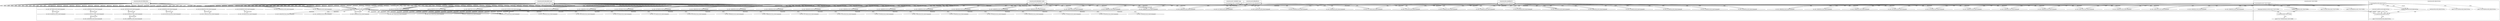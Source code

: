 digraph G {
	"10.1.80.1:39658#ServerID_OuterContainerID"->"1_fwatchdog#ServerID_79226724f3b6"[ label="read" ];
	"1_fwatchdog#ServerID_79226724f3b6"->"10.1.80.1:39658#ServerID_OuterContainerID"[ label="write" ];
	"10.1.80.1:39686#ServerID_OuterContainerID"->"1_fwatchdog#ServerID_667d78fb58-2fhs5"[ label="GET" ];
	"1_fwatchdog#ServerID_667d78fb58-2fhs5"->"10.1.80.1:39686#ServerID_OuterContainerID"[ label="RESPONSE" ];
	"10.1.80.1:50687#ServerID_OuterContainerID"->"1_fwatchdog#ServerID_6dcbcc88d5-4vpdn"[ label="GET" ];
	"1_fwatchdog#ServerID_667d78fb58-2fhs5"->"10.1.80.1:39684#ServerID_OuterContainerID"[ label="RESPONSE" ];
	"10.1.80.1:39684#ServerID_OuterContainerID"->"1_fwatchdog#ServerID_667d78fb58-2fhs5"[ label="GET" ];
	"1_fwatchdog#ServerID_6dcbcc88d5-4vpdn"->"10.1.80.1:50687#ServerID_OuterContainerID"[ label="RESPONSE" ];
	"10.1.80.1:50686#ServerID_OuterContainerID"->"1_fwatchdog#ServerID_6dcbcc88d5-4vpdn"[ label="GET" ];
	"1_fwatchdog#ServerID_6dcbcc88d5-4vpdn"->"10.1.80.1:50686#ServerID_OuterContainerID"[ label="RESPONSE" ];
	"10.1.80.1:49619#ServerID_OuterContainerID"->"1_fwatchdog#ServerID_8665dd9487-x4b6d"[ label="GET" ];
	"1_fwatchdog#ServerID_8665dd9487-x4b6d"->"10.1.80.1:49619#ServerID_OuterContainerID"[ label="RESPONSE" ];
	"10.1.80.1:39656#ServerID_OuterContainerID"->"1_fwatchdog#ServerID_79226724f3b6"[ label="read" ];
	"10.1.80.1:49618#ServerID_OuterContainerID"->"1_fwatchdog#ServerID_8665dd9487-x4b6d"[ label="GET" ];
	"1_fwatchdog#ServerID_8665dd9487-x4b6d"->"10.1.80.1:49618#ServerID_OuterContainerID"[ label="RESPONSE" ];
	"10.1.80.1:51176#ServerID_OuterContainerID"->"1_fwatchdog#ServerID_76c96688d7-2rgjp"[ label="GET" ];
	"1_fwatchdog#ServerID_76c96688d7-2rgjp"->"10.1.80.1:51176#ServerID_OuterContainerID"[ label="RESPONSE" ];
	"1_fwatchdog#ServerID_79226724f3b6"->"10.1.80.1:39656#ServerID_OuterContainerID"[ label="write" ];
	"10.1.80.1:51174#ServerID_OuterContainerID"->"1_fwatchdog#ServerID_76c96688d7-2rgjp"[ label="GET" ];
	"1_fwatchdog#ServerID_76c96688d7-2rgjp"->"10.1.80.1:51174#ServerID_OuterContainerID"[ label="RESPONSE" ];
	"10.1.80.1:50658#ServerID_OuterContainerID"->"1_fwatchdog#ServerID_d4de233c55aa"[ label="read" ];
	"10.1.80.1:50660#ServerID_OuterContainerID"->"1_fwatchdog#ServerID_d4de233c55aa"[ label="read" ];
	"1_fwatchdog#ServerID_d4de233c55aa"->"10.1.80.1:50660#ServerID_OuterContainerID"[ label="write" ];
	"10.1.80.1:49592#ServerID_OuterContainerID"->"1_fwatchdog#ServerID_8df4e6f0b536"[ label="read" ];
	"1_fwatchdog#ServerID_d4de233c55aa"->"10.1.80.1:50658#ServerID_OuterContainerID"[ label="write" ];
	"1_fwatchdog#ServerID_8df4e6f0b536"->"10.1.80.1:49592#ServerID_OuterContainerID"[ label="write" ];
	"10.1.80.1:49590#ServerID_OuterContainerID"->"1_fwatchdog#ServerID_8df4e6f0b536"[ label="read" ];
	"1_fwatchdog#ServerID_8df4e6f0b536"->"10.1.80.1:49590#ServerID_OuterContainerID"[ label="write" ];
	"10.1.80.1:51146#ServerID_OuterContainerID"->"1_fwatchdog#ServerID_a5edef8e0079"[ label="read" ];
	"10.1.80.1:51148#ServerID_OuterContainerID"->"1_fwatchdog#ServerID_a5edef8e0079"[ label="read" ];
	"1_fwatchdog#ServerID_a5edef8e0079"->"10.1.80.1:51148#ServerID_OuterContainerID"[ label="write" ];
	"1_fwatchdog#ServerID_6dcbcc88d5-4vpdn"->"10.1.80.247:8080#ServerID_OuterContainerID"[ label="POST" ];
	"1_fwatchdog#ServerID_a5edef8e0079"->"10.1.80.1:51146#ServerID_OuterContainerID"[ label="write" ];
	"10.1.80.247:57052#ServerID_OuterContainerID"->"1_fwatchdog#ServerID_6dcbcc88d5-4vpdn"[ label="POST" ];
	"1_fwatchdog#ServerID_6dcbcc88d5-4vpdn"->"gateway:8080#ServerID_OuterContainerID"[ label="POST" ];
	"10.1.80.247:58626#ServerID_OuterContainerID"->"1_fwatchdog#ServerID_667d78fb58-2fhs5"[ label="POST" ];
	"1_fwatchdog#ServerID_667d78fb58-2fhs5"->"10.1.80.247:58626#ServerID_OuterContainerID"[ label="RESPONSE" ];
	"10.1.80.247:8080#ServerID_OuterContainerID"->"1_fwatchdog#ServerID_6dcbcc88d5-4vpdn"[ label="RESPONSE" ];
	"gateway:8080#ServerID_OuterContainerID"->"1_fwatchdog#ServerID_6dcbcc88d5-4vpdn"[ label="RESPONSE" ];
	"1_fwatchdog#ServerID_6dcbcc88d5-4vpdn"->"10.1.80.247:57052#ServerID_OuterContainerID"[ label="RESPONSE" ];
	"10.1.80.1:39736#ServerID_OuterContainerID"->"1_fwatchdog#ServerID_667d78fb58-2fhs5"[ label="GET" ];
	"10.1.80.1:39738#ServerID_OuterContainerID"->"1_fwatchdog#ServerID_667d78fb58-2fhs5"[ label="GET" ];
	"1_fwatchdog#ServerID_667d78fb58-2fhs5"->"10.1.80.1:39736#ServerID_OuterContainerID"[ label="RESPONSE" ];
	"1_fwatchdog#ServerID_667d78fb58-2fhs5"->"10.1.80.1:39738#ServerID_OuterContainerID"[ label="RESPONSE" ];
	"10.1.80.247:57052#ServerID_OuterContainerID"->"1_fwatchdog#ServerID_6dcbcc88d5-4vpdn"[ label="POST" ];
	"1_fwatchdog#ServerID_6dcbcc88d5-4vpdn"->"gateway:8080#ServerID_OuterContainerID"[ label="POST" ];
	"1_fwatchdog#ServerID_6dcbcc88d5-4vpdn"->"10.1.80.247:8080#ServerID_OuterContainerID"[ label="POST" ];
	"10.1.80.247:58626#ServerID_OuterContainerID"->"1_fwatchdog#ServerID_667d78fb58-2fhs5"[ label="POST" ];
	"1_fwatchdog#ServerID_667d78fb58-2fhs5"->"10.1.80.247:58626#ServerID_OuterContainerID"[ label="RESPONSE" ];
	"10.1.80.247:8080#ServerID_OuterContainerID"->"1_fwatchdog#ServerID_6dcbcc88d5-4vpdn"[ label="RESPONSE" ];
	"gateway:8080#ServerID_OuterContainerID"->"1_fwatchdog#ServerID_6dcbcc88d5-4vpdn"[ label="RESPONSE" ];
	"1_fwatchdog#ServerID_6dcbcc88d5-4vpdn"->"10.1.80.247:57052#ServerID_OuterContainerID"[ label="RESPONSE" ];
	"10.1.80.247:57052#ServerID_OuterContainerID"->"1_fwatchdog#ServerID_6dcbcc88d5-4vpdn"[ label="POST" ];
	"1_fwatchdog#ServerID_6dcbcc88d5-4vpdn"->"gateway:8080#ServerID_OuterContainerID"[ label="POST" ];
	"1_fwatchdog#ServerID_6dcbcc88d5-4vpdn"->"10.1.80.247:8080#ServerID_OuterContainerID"[ label="POST" ];
	"10.1.80.247:58626#ServerID_OuterContainerID"->"1_fwatchdog#ServerID_667d78fb58-2fhs5"[ label="POST" ];
	"1_fwatchdog#ServerID_667d78fb58-2fhs5"->"10.1.80.247:58626#ServerID_OuterContainerID"[ label="RESPONSE" ];
	"gateway:8080#ServerID_OuterContainerID"->"1_fwatchdog#ServerID_6dcbcc88d5-4vpdn"[ label="RESPONSE" ];
	"10.1.80.247:8080#ServerID_OuterContainerID"->"1_fwatchdog#ServerID_6dcbcc88d5-4vpdn"[ label="RESPONSE" ];
	"1_fwatchdog#ServerID_6dcbcc88d5-4vpdn"->"10.1.80.247:57052#ServerID_OuterContainerID"[ label="RESPONSE" ];
	"10.1.80.1:50754#ServerID_OuterContainerID"->"1_fwatchdog#ServerID_6dcbcc88d5-4vpdn"[ label="GET" ];
	"10.1.80.1:50755#ServerID_OuterContainerID"->"1_fwatchdog#ServerID_6dcbcc88d5-4vpdn"[ label="GET" ];
	"1_fwatchdog#ServerID_6dcbcc88d5-4vpdn"->"10.1.80.1:50754#ServerID_OuterContainerID"[ label="RESPONSE" ];
	"1_fwatchdog#ServerID_6dcbcc88d5-4vpdn"->"10.1.80.1:50755#ServerID_OuterContainerID"[ label="RESPONSE" ];
	"10.1.80.247:57052#ServerID_OuterContainerID"->"1_fwatchdog#ServerID_6dcbcc88d5-4vpdn"[ label="POST" ];
	"1_fwatchdog#ServerID_6dcbcc88d5-4vpdn"->"gateway:8080#ServerID_OuterContainerID"[ label="POST" ];
	"1_fwatchdog#ServerID_6dcbcc88d5-4vpdn"->"10.1.80.247:8080#ServerID_OuterContainerID"[ label="POST" ];
	"10.1.80.247:58626#ServerID_OuterContainerID"->"1_fwatchdog#ServerID_667d78fb58-2fhs5"[ label="POST" ];
	"1_fwatchdog#ServerID_667d78fb58-2fhs5"->"10.1.80.247:58626#ServerID_OuterContainerID"[ label="RESPONSE" ];
	"10.1.80.247:8080#ServerID_OuterContainerID"->"1_fwatchdog#ServerID_6dcbcc88d5-4vpdn"[ label="RESPONSE" ];
	"gateway:8080#ServerID_OuterContainerID"->"1_fwatchdog#ServerID_6dcbcc88d5-4vpdn"[ label="RESPONSE" ];
	"1_fwatchdog#ServerID_6dcbcc88d5-4vpdn"->"10.1.80.247:57052#ServerID_OuterContainerID"[ label="RESPONSE" ];
	"10.1.80.1:49698#ServerID_OuterContainerID"->"1_fwatchdog#ServerID_8665dd9487-x4b6d"[ label="GET" ];
	"10.1.80.1:49696#ServerID_OuterContainerID"->"1_fwatchdog#ServerID_8665dd9487-x4b6d"[ label="GET" ];
	"1_fwatchdog#ServerID_8665dd9487-x4b6d"->"10.1.80.1:49698#ServerID_OuterContainerID"[ label="RESPONSE" ];
	"1_fwatchdog#ServerID_8665dd9487-x4b6d"->"10.1.80.1:49696#ServerID_OuterContainerID"[ label="RESPONSE" ];
	"10.1.80.247:57052#ServerID_OuterContainerID"->"1_fwatchdog#ServerID_6dcbcc88d5-4vpdn"[ label="POST" ];
	"1_fwatchdog#ServerID_6dcbcc88d5-4vpdn"->"gateway:8080#ServerID_OuterContainerID"[ label="POST" ];
	"1_fwatchdog#ServerID_6dcbcc88d5-4vpdn"->"10.1.80.247:8080#ServerID_OuterContainerID"[ label="POST" ];
	"10.1.80.247:58626#ServerID_OuterContainerID"->"1_fwatchdog#ServerID_667d78fb58-2fhs5"[ label="POST" ];
	"1_fwatchdog#ServerID_667d78fb58-2fhs5"->"10.1.80.247:58626#ServerID_OuterContainerID"[ label="RESPONSE" ];
	"10.1.80.247:8080#ServerID_OuterContainerID"->"1_fwatchdog#ServerID_6dcbcc88d5-4vpdn"[ label="RESPONSE" ];
	"gateway:8080#ServerID_OuterContainerID"->"1_fwatchdog#ServerID_6dcbcc88d5-4vpdn"[ label="RESPONSE" ];
	"1_fwatchdog#ServerID_6dcbcc88d5-4vpdn"->"10.1.80.247:57052#ServerID_OuterContainerID"[ label="RESPONSE" ];
	"10.1.80.1:51260#ServerID_OuterContainerID"->"1_fwatchdog#ServerID_76c96688d7-2rgjp"[ label="GET" ];
	"10.1.80.1:51261#ServerID_OuterContainerID"->"1_fwatchdog#ServerID_76c96688d7-2rgjp"[ label="GET" ];
	"1_fwatchdog#ServerID_76c96688d7-2rgjp"->"10.1.80.1:51260#ServerID_OuterContainerID"[ label="RESPONSE" ];
	"1_fwatchdog#ServerID_76c96688d7-2rgjp"->"10.1.80.1:51261#ServerID_OuterContainerID"[ label="RESPONSE" ];
	"10.1.80.247:57052#ServerID_OuterContainerID"->"1_fwatchdog#ServerID_6dcbcc88d5-4vpdn"[ label="POST" ];
	"1_fwatchdog#ServerID_6dcbcc88d5-4vpdn"->"gateway:8080#ServerID_OuterContainerID"[ label="POST" ];
	"1_fwatchdog#ServerID_6dcbcc88d5-4vpdn"->"10.1.80.247:8080#ServerID_OuterContainerID"[ label="POST" ];
	"10.1.80.247:58626#ServerID_OuterContainerID"->"1_fwatchdog#ServerID_667d78fb58-2fhs5"[ label="POST" ];
	"10.1.80.247:8080#ServerID_OuterContainerID"->"1_fwatchdog#ServerID_6dcbcc88d5-4vpdn"[ label="RESPONSE" ];
	"1_fwatchdog#ServerID_667d78fb58-2fhs5"->"10.1.80.247:58626#ServerID_OuterContainerID"[ label="RESPONSE" ];
	"gateway:8080#ServerID_OuterContainerID"->"1_fwatchdog#ServerID_6dcbcc88d5-4vpdn"[ label="RESPONSE" ];
	"1_fwatchdog#ServerID_6dcbcc88d5-4vpdn"->"10.1.80.247:57052#ServerID_OuterContainerID"[ label="RESPONSE" ];
	"10.1.80.247:57052#ServerID_OuterContainerID"->"1_fwatchdog#ServerID_6dcbcc88d5-4vpdn"[ label="POST" ];
	"1_fwatchdog#ServerID_6dcbcc88d5-4vpdn"->"gateway:8080#ServerID_OuterContainerID"[ label="POST" ];
	"1_fwatchdog#ServerID_6dcbcc88d5-4vpdn"->"10.1.80.247:8080#ServerID_OuterContainerID"[ label="POST" ];
	"10.1.80.247:58626#ServerID_OuterContainerID"->"1_fwatchdog#ServerID_667d78fb58-2fhs5"[ label="POST" ];
	"1_fwatchdog#ServerID_667d78fb58-2fhs5"->"10.1.80.247:58626#ServerID_OuterContainerID"[ label="RESPONSE" ];
	"10.1.80.247:8080#ServerID_OuterContainerID"->"1_fwatchdog#ServerID_6dcbcc88d5-4vpdn"[ label="RESPONSE" ];
	"gateway:8080#ServerID_OuterContainerID"->"1_fwatchdog#ServerID_6dcbcc88d5-4vpdn"[ label="RESPONSE" ];
	"1_fwatchdog#ServerID_6dcbcc88d5-4vpdn"->"10.1.80.247:57052#ServerID_OuterContainerID"[ label="RESPONSE" ];
	"10.1.80.247:57052#ServerID_OuterContainerID"->"1_fwatchdog#ServerID_6dcbcc88d5-4vpdn"[ label="POST" ];
	"1_fwatchdog#ServerID_6dcbcc88d5-4vpdn"->"gateway:8080#ServerID_OuterContainerID"[ label="POST" ];
	"1_fwatchdog#ServerID_6dcbcc88d5-4vpdn"->"10.1.80.247:8080#ServerID_OuterContainerID"[ label="POST" ];
	"10.1.80.247:58626#ServerID_OuterContainerID"->"1_fwatchdog#ServerID_667d78fb58-2fhs5"[ label="POST" ];
	"1_fwatchdog#ServerID_667d78fb58-2fhs5"->"10.1.80.247:58626#ServerID_OuterContainerID"[ label="RESPONSE" ];
	"10.1.80.247:8080#ServerID_OuterContainerID"->"1_fwatchdog#ServerID_6dcbcc88d5-4vpdn"[ label="RESPONSE" ];
	"gateway:8080#ServerID_OuterContainerID"->"1_fwatchdog#ServerID_6dcbcc88d5-4vpdn"[ label="RESPONSE" ];
	"1_fwatchdog#ServerID_6dcbcc88d5-4vpdn"->"10.1.80.247:57052#ServerID_OuterContainerID"[ label="RESPONSE" ];
	"10.1.80.247:57052#ServerID_OuterContainerID"->"1_fwatchdog#ServerID_6dcbcc88d5-4vpdn"[ label="POST" ];
	"1_fwatchdog#ServerID_6dcbcc88d5-4vpdn"->"gateway:8080#ServerID_OuterContainerID"[ label="POST" ];
	"1_fwatchdog#ServerID_6dcbcc88d5-4vpdn"->"10.1.80.247:8080#ServerID_OuterContainerID"[ label="POST" ];
	"10.1.80.247:58626#ServerID_OuterContainerID"->"1_fwatchdog#ServerID_667d78fb58-2fhs5"[ label="POST" ];
	"1_fwatchdog#ServerID_667d78fb58-2fhs5"->"10.1.80.247:58626#ServerID_OuterContainerID"[ label="RESPONSE" ];
	"10.1.80.247:8080#ServerID_OuterContainerID"->"1_fwatchdog#ServerID_6dcbcc88d5-4vpdn"[ label="RESPONSE" ];
	"gateway:8080#ServerID_OuterContainerID"->"1_fwatchdog#ServerID_6dcbcc88d5-4vpdn"[ label="RESPONSE" ];
	"1_fwatchdog#ServerID_6dcbcc88d5-4vpdn"->"10.1.80.247:57052#ServerID_OuterContainerID"[ label="RESPONSE" ];
	"10.1.80.247:57052#ServerID_OuterContainerID"->"1_fwatchdog#ServerID_6dcbcc88d5-4vpdn"[ label="POST" ];
	"1_fwatchdog#ServerID_6dcbcc88d5-4vpdn"->"gateway:8080#ServerID_OuterContainerID"[ label="POST" ];
	"1_fwatchdog#ServerID_6dcbcc88d5-4vpdn"->"10.1.80.247:8080#ServerID_OuterContainerID"[ label="POST" ];
	"10.1.80.247:58626#ServerID_OuterContainerID"->"1_fwatchdog#ServerID_667d78fb58-2fhs5"[ label="POST" ];
	"1_fwatchdog#ServerID_667d78fb58-2fhs5"->"10.1.80.247:58626#ServerID_OuterContainerID"[ label="RESPONSE" ];
	"10.1.80.247:8080#ServerID_OuterContainerID"->"1_fwatchdog#ServerID_6dcbcc88d5-4vpdn"[ label="RESPONSE" ];
	"gateway:8080#ServerID_OuterContainerID"->"1_fwatchdog#ServerID_6dcbcc88d5-4vpdn"[ label="RESPONSE" ];
	"1_fwatchdog#ServerID_6dcbcc88d5-4vpdn"->"10.1.80.247:57052#ServerID_OuterContainerID"[ label="RESPONSE" ];
	"10.1.80.247:57052#ServerID_OuterContainerID"->"1_fwatchdog#ServerID_6dcbcc88d5-4vpdn"[ label="POST" ];
	"1_fwatchdog#ServerID_6dcbcc88d5-4vpdn"->"gateway:8080#ServerID_OuterContainerID"[ label="POST" ];
	"1_fwatchdog#ServerID_6dcbcc88d5-4vpdn"->"10.1.80.247:8080#ServerID_OuterContainerID"[ label="POST" ];
	"10.1.80.247:58626#ServerID_OuterContainerID"->"1_fwatchdog#ServerID_667d78fb58-2fhs5"[ label="POST" ];
	"1_fwatchdog#ServerID_667d78fb58-2fhs5"->"10.1.80.247:58626#ServerID_OuterContainerID"[ label="RESPONSE" ];
	"10.1.80.247:8080#ServerID_OuterContainerID"->"1_fwatchdog#ServerID_6dcbcc88d5-4vpdn"[ label="RESPONSE" ];
	"gateway:8080#ServerID_OuterContainerID"->"1_fwatchdog#ServerID_6dcbcc88d5-4vpdn"[ label="RESPONSE" ];
	"1_fwatchdog#ServerID_6dcbcc88d5-4vpdn"->"10.1.80.247:57052#ServerID_OuterContainerID"[ label="RESPONSE" ];
	"10.1.80.247:57052#ServerID_OuterContainerID"->"1_fwatchdog#ServerID_6dcbcc88d5-4vpdn"[ label="POST" ];
	"1_fwatchdog#ServerID_6dcbcc88d5-4vpdn"->"gateway:8080#ServerID_OuterContainerID"[ label="POST" ];
	"1_fwatchdog#ServerID_6dcbcc88d5-4vpdn"->"10.1.80.247:8080#ServerID_OuterContainerID"[ label="POST" ];
	"10.1.80.247:58626#ServerID_OuterContainerID"->"1_fwatchdog#ServerID_667d78fb58-2fhs5"[ label="POST" ];
	"1_fwatchdog#ServerID_667d78fb58-2fhs5"->"10.1.80.247:58626#ServerID_OuterContainerID"[ label="RESPONSE" ];
	"10.1.80.247:8080#ServerID_OuterContainerID"->"1_fwatchdog#ServerID_6dcbcc88d5-4vpdn"[ label="RESPONSE" ];
	"gateway:8080#ServerID_OuterContainerID"->"1_fwatchdog#ServerID_6dcbcc88d5-4vpdn"[ label="RESPONSE" ];
	"1_fwatchdog#ServerID_6dcbcc88d5-4vpdn"->"10.1.80.247:57052#ServerID_OuterContainerID"[ label="RESPONSE" ];
	"10.1.80.247:57052#ServerID_OuterContainerID"->"1_fwatchdog#ServerID_6dcbcc88d5-4vpdn"[ label="POST" ];
	"1_fwatchdog#ServerID_6dcbcc88d5-4vpdn"->"gateway:8080#ServerID_OuterContainerID"[ label="POST" ];
	"1_fwatchdog#ServerID_6dcbcc88d5-4vpdn"->"10.1.80.247:8080#ServerID_OuterContainerID"[ label="POST" ];
	"10.1.80.247:58626#ServerID_OuterContainerID"->"1_fwatchdog#ServerID_667d78fb58-2fhs5"[ label="POST" ];
	"1_fwatchdog#ServerID_667d78fb58-2fhs5"->"10.1.80.247:58626#ServerID_OuterContainerID"[ label="RESPONSE" ];
	"10.1.80.247:8080#ServerID_OuterContainerID"->"1_fwatchdog#ServerID_6dcbcc88d5-4vpdn"[ label="RESPONSE" ];
	"gateway:8080#ServerID_OuterContainerID"->"1_fwatchdog#ServerID_6dcbcc88d5-4vpdn"[ label="RESPONSE" ];
	"1_fwatchdog#ServerID_6dcbcc88d5-4vpdn"->"10.1.80.247:57052#ServerID_OuterContainerID"[ label="RESPONSE" ];
	"10.1.80.247:57052#ServerID_OuterContainerID"->"1_fwatchdog#ServerID_6dcbcc88d5-4vpdn"[ label="POST" ];
	"1_fwatchdog#ServerID_6dcbcc88d5-4vpdn"->"gateway:8080#ServerID_OuterContainerID"[ label="POST" ];
	"1_fwatchdog#ServerID_6dcbcc88d5-4vpdn"->"10.1.80.247:8080#ServerID_OuterContainerID"[ label="POST" ];
	"10.1.80.247:58626#ServerID_OuterContainerID"->"1_fwatchdog#ServerID_667d78fb58-2fhs5"[ label="POST" ];
	"1_fwatchdog#ServerID_667d78fb58-2fhs5"->"10.1.80.247:58626#ServerID_OuterContainerID"[ label="RESPONSE" ];
	"10.1.80.247:8080#ServerID_OuterContainerID"->"1_fwatchdog#ServerID_6dcbcc88d5-4vpdn"[ label="RESPONSE" ];
	"gateway:8080#ServerID_OuterContainerID"->"1_fwatchdog#ServerID_6dcbcc88d5-4vpdn"[ label="RESPONSE" ];
	"1_fwatchdog#ServerID_6dcbcc88d5-4vpdn"->"10.1.80.247:57052#ServerID_OuterContainerID"[ label="RESPONSE" ];
	"10.1.80.247:57052#ServerID_OuterContainerID"->"1_fwatchdog#ServerID_6dcbcc88d5-4vpdn"[ label="POST" ];
	"1_fwatchdog#ServerID_6dcbcc88d5-4vpdn"->"gateway:8080#ServerID_OuterContainerID"[ label="POST" ];
	"1_fwatchdog#ServerID_6dcbcc88d5-4vpdn"->"10.1.80.247:8080#ServerID_OuterContainerID"[ label="POST" ];
	"10.1.80.247:58626#ServerID_OuterContainerID"->"1_fwatchdog#ServerID_667d78fb58-2fhs5"[ label="POST" ];
	"1_fwatchdog#ServerID_667d78fb58-2fhs5"->"10.1.80.247:58626#ServerID_OuterContainerID"[ label="RESPONSE" ];
	"10.1.80.247:8080#ServerID_OuterContainerID"->"1_fwatchdog#ServerID_6dcbcc88d5-4vpdn"[ label="RESPONSE" ];
	"gateway:8080#ServerID_OuterContainerID"->"1_fwatchdog#ServerID_6dcbcc88d5-4vpdn"[ label="RESPONSE" ];
	"1_fwatchdog#ServerID_6dcbcc88d5-4vpdn"->"10.1.80.247:57052#ServerID_OuterContainerID"[ label="RESPONSE" ];
	"10.1.80.247:57052#ServerID_OuterContainerID"->"1_fwatchdog#ServerID_6dcbcc88d5-4vpdn"[ label="POST" ];
	"1_fwatchdog#ServerID_6dcbcc88d5-4vpdn"->"gateway:8080#ServerID_OuterContainerID"[ label="POST" ];
	"1_fwatchdog#ServerID_6dcbcc88d5-4vpdn"->"10.1.80.247:8080#ServerID_OuterContainerID"[ label="POST" ];
	"10.1.80.247:58626#ServerID_OuterContainerID"->"1_fwatchdog#ServerID_667d78fb58-2fhs5"[ label="POST" ];
	"1_fwatchdog#ServerID_667d78fb58-2fhs5"->"10.1.80.247:58626#ServerID_OuterContainerID"[ label="RESPONSE" ];
	"10.1.80.247:8080#ServerID_OuterContainerID"->"1_fwatchdog#ServerID_6dcbcc88d5-4vpdn"[ label="RESPONSE" ];
	"gateway:8080#ServerID_OuterContainerID"->"1_fwatchdog#ServerID_6dcbcc88d5-4vpdn"[ label="RESPONSE" ];
	"1_fwatchdog#ServerID_6dcbcc88d5-4vpdn"->"10.1.80.247:57052#ServerID_OuterContainerID"[ label="RESPONSE" ];
	"10.1.80.247:57052#ServerID_OuterContainerID"->"1_fwatchdog#ServerID_6dcbcc88d5-4vpdn"[ label="POST" ];
	"1_fwatchdog#ServerID_6dcbcc88d5-4vpdn"->"gateway:8080#ServerID_OuterContainerID"[ label="POST" ];
	"1_fwatchdog#ServerID_6dcbcc88d5-4vpdn"->"10.1.80.247:8080#ServerID_OuterContainerID"[ label="POST" ];
	"10.1.80.247:58626#ServerID_OuterContainerID"->"1_fwatchdog#ServerID_667d78fb58-2fhs5"[ label="POST" ];
	"1_fwatchdog#ServerID_667d78fb58-2fhs5"->"10.1.80.247:58626#ServerID_OuterContainerID"[ label="RESPONSE" ];
	"10.1.80.247:8080#ServerID_OuterContainerID"->"1_fwatchdog#ServerID_6dcbcc88d5-4vpdn"[ label="RESPONSE" ];
	"gateway:8080#ServerID_OuterContainerID"->"1_fwatchdog#ServerID_6dcbcc88d5-4vpdn"[ label="RESPONSE" ];
	"1_fwatchdog#ServerID_6dcbcc88d5-4vpdn"->"10.1.80.247:57052#ServerID_OuterContainerID"[ label="RESPONSE" ];
	"10.1.80.247:57052#ServerID_OuterContainerID"->"1_fwatchdog#ServerID_6dcbcc88d5-4vpdn"[ label="POST" ];
	"1_fwatchdog#ServerID_6dcbcc88d5-4vpdn"->"gateway:8080#ServerID_OuterContainerID"[ label="POST" ];
	"1_fwatchdog#ServerID_6dcbcc88d5-4vpdn"->"10.1.80.247:8080#ServerID_OuterContainerID"[ label="POST" ];
	"10.1.80.247:58626#ServerID_OuterContainerID"->"1_fwatchdog#ServerID_667d78fb58-2fhs5"[ label="POST" ];
	"1_fwatchdog#ServerID_667d78fb58-2fhs5"->"10.1.80.247:58626#ServerID_OuterContainerID"[ label="RESPONSE" ];
	"10.1.80.247:8080#ServerID_OuterContainerID"->"1_fwatchdog#ServerID_6dcbcc88d5-4vpdn"[ label="RESPONSE" ];
	"gateway:8080#ServerID_OuterContainerID"->"1_fwatchdog#ServerID_6dcbcc88d5-4vpdn"[ label="RESPONSE" ];
	"1_fwatchdog#ServerID_6dcbcc88d5-4vpdn"->"10.1.80.247:57052#ServerID_OuterContainerID"[ label="RESPONSE" ];
	"10.1.80.247:57052#ServerID_OuterContainerID"->"1_fwatchdog#ServerID_6dcbcc88d5-4vpdn"[ label="POST" ];
	"1_fwatchdog#ServerID_6dcbcc88d5-4vpdn"->"gateway:8080#ServerID_OuterContainerID"[ label="POST" ];
	"1_fwatchdog#ServerID_6dcbcc88d5-4vpdn"->"10.1.80.247:8080#ServerID_OuterContainerID"[ label="POST" ];
	"10.1.80.247:58626#ServerID_OuterContainerID"->"1_fwatchdog#ServerID_667d78fb58-2fhs5"[ label="POST" ];
	"1_fwatchdog#ServerID_667d78fb58-2fhs5"->"10.1.80.247:58626#ServerID_OuterContainerID"[ label="RESPONSE" ];
	"10.1.80.247:8080#ServerID_OuterContainerID"->"1_fwatchdog#ServerID_6dcbcc88d5-4vpdn"[ label="RESPONSE" ];
	"gateway:8080#ServerID_OuterContainerID"->"1_fwatchdog#ServerID_6dcbcc88d5-4vpdn"[ label="RESPONSE" ];
	"1_fwatchdog#ServerID_6dcbcc88d5-4vpdn"->"10.1.80.247:57052#ServerID_OuterContainerID"[ label="RESPONSE" ];
	"10.1.80.1:39902#ServerID_OuterContainerID"->"1_fwatchdog#ServerID_667d78fb58-2fhs5"[ label="GET" ];
	"10.1.80.1:39903#ServerID_OuterContainerID"->"1_fwatchdog#ServerID_667d78fb58-2fhs5"[ label="GET" ];
	"1_fwatchdog#ServerID_667d78fb58-2fhs5"->"10.1.80.1:39903#ServerID_OuterContainerID"[ label="RESPONSE" ];
	"1_fwatchdog#ServerID_667d78fb58-2fhs5"->"10.1.80.1:39902#ServerID_OuterContainerID"[ label="RESPONSE" ];
	"10.1.80.1:50906#ServerID_OuterContainerID"->"1_fwatchdog#ServerID_6dcbcc88d5-4vpdn"[ label="GET" ];
	"1_fwatchdog#ServerID_6dcbcc88d5-4vpdn"->"10.1.80.1:50906#ServerID_OuterContainerID"[ label="RESPONSE" ];
	"10.1.80.1:50904#ServerID_OuterContainerID"->"1_fwatchdog#ServerID_6dcbcc88d5-4vpdn"[ label="GET" ];
	"10.1.80.1:49836#ServerID_OuterContainerID"->"1_fwatchdog#ServerID_8665dd9487-x4b6d"[ label="GET" ];
	"1_fwatchdog#ServerID_6dcbcc88d5-4vpdn"->"10.1.80.1:50904#ServerID_OuterContainerID"[ label="RESPONSE" ];
	"1_fwatchdog#ServerID_8665dd9487-x4b6d"->"10.1.80.1:49836#ServerID_OuterContainerID"[ label="RESPONSE" ];
	"10.1.80.1:49837#ServerID_OuterContainerID"->"1_fwatchdog#ServerID_8665dd9487-x4b6d"[ label="GET" ];
	"1_fwatchdog#ServerID_8665dd9487-x4b6d"->"10.1.80.1:49837#ServerID_OuterContainerID"[ label="RESPONSE" ];
	"10.1.80.1:51398#ServerID_OuterContainerID"->"1_fwatchdog#ServerID_76c96688d7-2rgjp"[ label="GET" ];
	"1_fwatchdog#ServerID_76c96688d7-2rgjp"->"10.1.80.1:51398#ServerID_OuterContainerID"[ label="RESPONSE" ];
	"10.1.80.1:51396#ServerID_OuterContainerID"->"1_fwatchdog#ServerID_76c96688d7-2rgjp"[ label="GET" ];
	"1_fwatchdog#ServerID_76c96688d7-2rgjp"->"10.1.80.1:51396#ServerID_OuterContainerID"[ label="RESPONSE" ];
	"10.1.80.1:39936#ServerID_OuterContainerID"->"1_fwatchdog#ServerID_667d78fb58-2fhs5"[ label="GET" ];
	"1_fwatchdog#ServerID_667d78fb58-2fhs5"->"10.1.80.1:39936#ServerID_OuterContainerID"[ label="RESPONSE" ];
	"10.1.80.1:39934#ServerID_OuterContainerID"->"1_fwatchdog#ServerID_667d78fb58-2fhs5"[ label="GET" ];
	"1_fwatchdog#ServerID_667d78fb58-2fhs5"->"10.1.80.1:39934#ServerID_OuterContainerID"[ label="RESPONSE" ];
	"10.1.80.1:50936#ServerID_OuterContainerID"->"1_fwatchdog#ServerID_6dcbcc88d5-4vpdn"[ label="GET" ];
	"10.1.80.1:50937#ServerID_OuterContainerID"->"1_fwatchdog#ServerID_6dcbcc88d5-4vpdn"[ label="GET" ];
	"1_fwatchdog#ServerID_6dcbcc88d5-4vpdn"->"10.1.80.1:50936#ServerID_OuterContainerID"[ label="RESPONSE" ];
	"1_fwatchdog#ServerID_6dcbcc88d5-4vpdn"->"10.1.80.1:50937#ServerID_OuterContainerID"[ label="RESPONSE" ];
	"10.1.80.1:49869#ServerID_OuterContainerID"->"1_fwatchdog#ServerID_8665dd9487-x4b6d"[ label="GET" ];
	"10.1.80.1:49868#ServerID_OuterContainerID"->"1_fwatchdog#ServerID_8665dd9487-x4b6d"[ label="GET" ];
	"1_fwatchdog#ServerID_8665dd9487-x4b6d"->"10.1.80.1:49869#ServerID_OuterContainerID"[ label="RESPONSE" ];
	"1_fwatchdog#ServerID_8665dd9487-x4b6d"->"10.1.80.1:49868#ServerID_OuterContainerID"[ label="RESPONSE" ];
	"10.1.80.1:51425#ServerID_OuterContainerID"->"1_fwatchdog#ServerID_76c96688d7-2rgjp"[ label="GET" ];
	"1_fwatchdog#ServerID_76c96688d7-2rgjp"->"10.1.80.1:51425#ServerID_OuterContainerID"[ label="RESPONSE" ];
	"10.1.80.1:39684#ServerID_OuterContainerID"->"1_fwatchdog#ServerID_79226724f3b6"[ label="read" ];
	"1_fwatchdog#ServerID_79226724f3b6"->"10.1.80.1:39684#ServerID_OuterContainerID"[ label="write" ];
	"10.1.80.1:39686#ServerID_OuterContainerID"->"1_fwatchdog#ServerID_79226724f3b6"[ label="read" ];
	"1_fwatchdog#ServerID_79226724f3b6"->"10.1.80.1:39686#ServerID_OuterContainerID"[ label="write" ];
	"10.1.80.1:50686#ServerID_OuterContainerID"->"1_fwatchdog#ServerID_d4de233c55aa"[ label="read" ];
	"10.1.80.1:50687#ServerID_OuterContainerID"->"1_fwatchdog#ServerID_d4de233c55aa"[ label="read" ];
	"1_fwatchdog#ServerID_d4de233c55aa"->"10.1.80.1:50687#ServerID_OuterContainerID"[ label="write" ];
	"1_fwatchdog#ServerID_d4de233c55aa"->"10.1.80.1:50686#ServerID_OuterContainerID"[ label="write" ];
	"10.1.80.1:49618#ServerID_OuterContainerID"->"1_fwatchdog#ServerID_8df4e6f0b536"[ label="read" ];
	"10.1.80.1:49619#ServerID_OuterContainerID"->"1_fwatchdog#ServerID_8df4e6f0b536"[ label="read" ];
	"1_fwatchdog#ServerID_8df4e6f0b536"->"10.1.80.1:49619#ServerID_OuterContainerID"[ label="write" ];
	"1_fwatchdog#ServerID_8df4e6f0b536"->"10.1.80.1:49618#ServerID_OuterContainerID"[ label="write" ];
	"10.1.80.1:51174#ServerID_OuterContainerID"->"1_fwatchdog#ServerID_a5edef8e0079"[ label="read" ];
	"10.1.80.1:51424#ServerID_OuterContainerID"->"1_fwatchdog#ServerID_76c96688d7-2rgjp"[ label="GET" ];
	"10.1.80.1:51176#ServerID_OuterContainerID"->"1_fwatchdog#ServerID_a5edef8e0079"[ label="read" ];
	"1_fwatchdog#ServerID_76c96688d7-2rgjp"->"10.1.80.1:51424#ServerID_OuterContainerID"[ label="RESPONSE" ];
	"10.1.80.1:39959#ServerID_OuterContainerID"->"1_fwatchdog#ServerID_667d78fb58-2fhs5"[ label="GET" ];
	"1_fwatchdog#ServerID_667d78fb58-2fhs5"->"10.1.80.1:39959#ServerID_OuterContainerID"[ label="RESPONSE" ];
	"10.1.80.1:39958#ServerID_OuterContainerID"->"1_fwatchdog#ServerID_667d78fb58-2fhs5"[ label="GET" ];
	"1_fwatchdog#ServerID_667d78fb58-2fhs5"->"10.1.80.1:39958#ServerID_OuterContainerID"[ label="RESPONSE" ];
	"10.1.80.1:50960#ServerID_OuterContainerID"->"1_fwatchdog#ServerID_6dcbcc88d5-4vpdn"[ label="GET" ];
	"10.1.80.1:50961#ServerID_OuterContainerID"->"1_fwatchdog#ServerID_6dcbcc88d5-4vpdn"[ label="GET" ];
	"1_fwatchdog#ServerID_6dcbcc88d5-4vpdn"->"10.1.80.1:50960#ServerID_OuterContainerID"[ label="RESPONSE" ];
	"1_fwatchdog#ServerID_6dcbcc88d5-4vpdn"->"10.1.80.1:50961#ServerID_OuterContainerID"[ label="RESPONSE" ];
	"10.1.80.1:49893#ServerID_OuterContainerID"->"1_fwatchdog#ServerID_8665dd9487-x4b6d"[ label="GET" ];
	"1_fwatchdog#ServerID_8665dd9487-x4b6d"->"10.1.80.1:49893#ServerID_OuterContainerID"[ label="RESPONSE" ];
	"1_fwatchdog#ServerID_a5edef8e0079"->"10.1.80.1:51176#ServerID_OuterContainerID"[ label="write" ];
	"1_fwatchdog#ServerID_a5edef8e0079"->"10.1.80.1:51174#ServerID_OuterContainerID"[ label="write" ];
	"10.1.80.247:57052#ServerID_OuterContainerID"->"1_fwatchdog#ServerID_d4de233c55aa"[ label="read" ];
	"1_fwatchdog#ServerID_d4de233c55aa"->"pipe:[273416759]#ServerID_d4de233c55aa"[ label="write" ];
	"1_fwatchdog#ServerID_d4de233c55aa"->"localhost:3000#ServerID_d4de233c55aa"[ label="connect" ];
	"localhost:3000#ServerID_d4de233c55aa"->"1_fwatchdog#ServerID_d4de233c55aa"[ label="read" ];
	"1_fwatchdog#ServerID_d4de233c55aa"->"localhost:3000#ServerID_d4de233c55aa"[ label="write" ];
	"localhost:3000#ServerID_d4de233c55aa"->"10_node#ServerID_d4de233c55aa"[ label="read" ];
	"10_node#ServerID_d4de233c55aa"->"pipe:[273418164]#ServerID_d4de233c55aa"[ label="write" ];
	"/etc/hosts#ServerID_d4de233c55aa"->"10_node#ServerID_d4de233c55aa"[ label="read" ];
	"/etc/resolv.conf#ServerID_d4de233c55aa"->"10_node#ServerID_d4de233c55aa"[ label="read" ];
	"10_node#ServerID_d4de233c55aa"->"10.152.183.10:53#ServerID_OuterContainerID"[ label="sendto" ];
	"10.152.183.10:53#ServerID_OuterContainerID"->"10_node#ServerID_d4de233c55aa"[ label="recvfrom" ];
	"10_node#ServerID_d4de233c55aa"->"gateway:8080#ServerID_OuterContainerID"[ label="connect" ];
	"10.1.80.247:58626#ServerID_OuterContainerID"->"1_fwatchdog#ServerID_79226724f3b6"[ label="read" ];
	"1_fwatchdog#ServerID_79226724f3b6"->"pipe:[273416607]#ServerID_79226724f3b6"[ label="write" ];
	"localhost:3000#ServerID_79226724f3b6"->"1_fwatchdog#ServerID_79226724f3b6"[ label="read" ];
	"1_fwatchdog#ServerID_79226724f3b6"->"localhost:3000#ServerID_79226724f3b6"[ label="connect" ];
	"1_fwatchdog#ServerID_79226724f3b6"->"localhost:3000#ServerID_79226724f3b6"[ label="write" ];
	"localhost:3000#ServerID_79226724f3b6"->"10_node#ServerID_79226724f3b6"[ label="read" ];
	"10_node#ServerID_79226724f3b6"->"pipe:[273417785]#ServerID_79226724f3b6"[ label="write" ];
	"1_fwatchdog#ServerID_79226724f3b6"->"pipe:[273416608]#ServerID_79226724f3b6"[ label="write" ];
	"gateway:8080#ServerID_OuterContainerID"->"10_node#ServerID_d4de233c55aa"[ label="read" ];
	"1_fwatchdog#ServerID_d4de233c55aa"->"pipe:[273416760]#ServerID_d4de233c55aa"[ label="write" ];
	"1_fwatchdog#ServerID_d4de233c55aa"->"10.1.80.247:57052#ServerID_OuterContainerID"[ label="write" ];
	"1_fwatchdog#ServerID_79226724f3b6"->"10.1.80.247:58626#ServerID_OuterContainerID"[ label="write" ];
	"10.1.80.1:39736#ServerID_OuterContainerID"->"1_fwatchdog#ServerID_79226724f3b6"[ label="read" ];
	"1_fwatchdog#ServerID_79226724f3b6"->"10.1.80.1:39736#ServerID_OuterContainerID"[ label="write" ];
	"10.1.80.1:39738#ServerID_OuterContainerID"->"1_fwatchdog#ServerID_79226724f3b6"[ label="read" ];
	"1_fwatchdog#ServerID_79226724f3b6"->"10.1.80.1:39738#ServerID_OuterContainerID"[ label="write" ];
	"10.1.80.1:50755#ServerID_OuterContainerID"->"1_fwatchdog#ServerID_d4de233c55aa"[ label="read" ];
	"10.1.80.1:50754#ServerID_OuterContainerID"->"1_fwatchdog#ServerID_d4de233c55aa"[ label="read" ];
	"1_fwatchdog#ServerID_d4de233c55aa"->"10.1.80.1:50754#ServerID_OuterContainerID"[ label="write" ];
	"1_fwatchdog#ServerID_d4de233c55aa"->"10.1.80.1:50755#ServerID_OuterContainerID"[ label="write" ];
	"10.1.80.1:49696#ServerID_OuterContainerID"->"1_fwatchdog#ServerID_8df4e6f0b536"[ label="read" ];
	"10.1.80.1:49698#ServerID_OuterContainerID"->"1_fwatchdog#ServerID_8df4e6f0b536"[ label="read" ];
	"1_fwatchdog#ServerID_8df4e6f0b536"->"10.1.80.1:49696#ServerID_OuterContainerID"[ label="write" ];
	"1_fwatchdog#ServerID_8df4e6f0b536"->"10.1.80.1:49698#ServerID_OuterContainerID"[ label="write" ];
	"10.1.80.1:51260#ServerID_OuterContainerID"->"1_fwatchdog#ServerID_a5edef8e0079"[ label="read" ];
	"10.1.80.1:51261#ServerID_OuterContainerID"->"1_fwatchdog#ServerID_a5edef8e0079"[ label="read" ];
	"1_fwatchdog#ServerID_a5edef8e0079"->"10.1.80.1:51261#ServerID_OuterContainerID"[ label="write" ];
	"1_fwatchdog#ServerID_a5edef8e0079"->"10.1.80.1:51260#ServerID_OuterContainerID"[ label="write" ];
	"/home/app/credentials.txt#ServerID_79226724f3b6"->"10_node#ServerID_79226724f3b6"[ label="read" ];
	"1_fwatchdog#ServerID_79226724f3b6"->"10.1.80.1:39903#ServerID_OuterContainerID"[ label="write" ];
	"10.1.80.1:39902#ServerID_OuterContainerID"->"1_fwatchdog#ServerID_79226724f3b6"[ label="read" ];
	"10.1.80.1:39903#ServerID_OuterContainerID"->"1_fwatchdog#ServerID_79226724f3b6"[ label="read" ];
	"1_fwatchdog#ServerID_79226724f3b6"->"10.1.80.1:39902#ServerID_OuterContainerID"[ label="write" ];
	"10.1.80.1:50904#ServerID_OuterContainerID"->"1_fwatchdog#ServerID_d4de233c55aa"[ label="read" ];
	"10.1.80.1:50906#ServerID_OuterContainerID"->"1_fwatchdog#ServerID_d4de233c55aa"[ label="read" ];
	"1_fwatchdog#ServerID_d4de233c55aa"->"10.1.80.1:50906#ServerID_OuterContainerID"[ label="write" ];
	"1_fwatchdog#ServerID_d4de233c55aa"->"10.1.80.1:50904#ServerID_OuterContainerID"[ label="write" ];
	"10.1.80.1:49837#ServerID_OuterContainerID"->"1_fwatchdog#ServerID_8df4e6f0b536"[ label="read" ];
	"10.1.80.1:49836#ServerID_OuterContainerID"->"1_fwatchdog#ServerID_8df4e6f0b536"[ label="read" ];
	"1_fwatchdog#ServerID_8df4e6f0b536"->"10.1.80.1:49836#ServerID_OuterContainerID"[ label="write" ];
	"1_fwatchdog#ServerID_8df4e6f0b536"->"10.1.80.1:49837#ServerID_OuterContainerID"[ label="write" ];
	"10.1.80.1:51396#ServerID_OuterContainerID"->"1_fwatchdog#ServerID_a5edef8e0079"[ label="read" ];
	"10.1.80.1:51398#ServerID_OuterContainerID"->"1_fwatchdog#ServerID_a5edef8e0079"[ label="read" ];
	"1_fwatchdog#ServerID_a5edef8e0079"->"10.1.80.1:51398#ServerID_OuterContainerID"[ label="write" ];
	"1_fwatchdog#ServerID_a5edef8e0079"->"10.1.80.1:51396#ServerID_OuterContainerID"[ label="write" ];
	"10.1.80.1:39936#ServerID_OuterContainerID"->"1_fwatchdog#ServerID_79226724f3b6"[ label="read" ];
	"10.1.80.1:39934#ServerID_OuterContainerID"->"1_fwatchdog#ServerID_79226724f3b6"[ label="read" ];
	"1_fwatchdog#ServerID_79226724f3b6"->"10.1.80.1:39936#ServerID_OuterContainerID"[ label="write" ];
	"1_fwatchdog#ServerID_79226724f3b6"->"10.1.80.1:39934#ServerID_OuterContainerID"[ label="write" ];
	"10.1.80.1:50936#ServerID_OuterContainerID"->"1_fwatchdog#ServerID_d4de233c55aa"[ label="read" ];
	"10.1.80.1:50937#ServerID_OuterContainerID"->"1_fwatchdog#ServerID_d4de233c55aa"[ label="read" ];
	"1_fwatchdog#ServerID_d4de233c55aa"->"10.1.80.1:50936#ServerID_OuterContainerID"[ label="write" ];
	"1_fwatchdog#ServerID_d4de233c55aa"->"10.1.80.1:50937#ServerID_OuterContainerID"[ label="write" ];
	"10.1.80.1:49868#ServerID_OuterContainerID"->"1_fwatchdog#ServerID_8df4e6f0b536"[ label="read" ];
	"10.1.80.1:49869#ServerID_OuterContainerID"->"1_fwatchdog#ServerID_8df4e6f0b536"[ label="read" ];
	"1_fwatchdog#ServerID_8df4e6f0b536"->"10.1.80.1:49869#ServerID_OuterContainerID"[ label="write" ];
	"1_fwatchdog#ServerID_a5edef8e0079"->"10.1.80.1:51424#ServerID_OuterContainerID"[ label="write" ];
	"1_fwatchdog#ServerID_8df4e6f0b536"->"10.1.80.1:49868#ServerID_OuterContainerID"[ label="write" ];
	"10.1.80.1:51425#ServerID_OuterContainerID"->"1_fwatchdog#ServerID_a5edef8e0079"[ label="read" ];
	"1_fwatchdog#ServerID_a5edef8e0079"->"10.1.80.1:51425#ServerID_OuterContainerID"[ label="write" ];
	"10.1.80.1:51424#ServerID_OuterContainerID"->"1_fwatchdog#ServerID_a5edef8e0079"[ label="read" ];
	"10.1.80.1:39959#ServerID_OuterContainerID"->"1_fwatchdog#ServerID_79226724f3b6"[ label="read" ];
	"10.1.80.1:39958#ServerID_OuterContainerID"->"1_fwatchdog#ServerID_79226724f3b6"[ label="read" ];
	"1_fwatchdog#ServerID_79226724f3b6"->"10.1.80.1:39959#ServerID_OuterContainerID"[ label="write" ];
	"1_fwatchdog#ServerID_79226724f3b6"->"10.1.80.1:39958#ServerID_OuterContainerID"[ label="write" ];
	"10.1.80.1:50960#ServerID_OuterContainerID"->"1_fwatchdog#ServerID_d4de233c55aa"[ label="read" ];
	"10.1.80.1:50961#ServerID_OuterContainerID"->"1_fwatchdog#ServerID_d4de233c55aa"[ label="read" ];
	"1_fwatchdog#ServerID_d4de233c55aa"->"10.1.80.1:50960#ServerID_OuterContainerID"[ label="write" ];
	"1_fwatchdog#ServerID_d4de233c55aa"->"10.1.80.1:50961#ServerID_OuterContainerID"[ label="write" ];
	"10.1.80.1:49893#ServerID_OuterContainerID"->"1_fwatchdog#ServerID_8df4e6f0b536"[ label="read" ];
	"10.1.80.1:49892#ServerID_OuterContainerID"->"1_fwatchdog#ServerID_8df4e6f0b536"[ label="read" ];
	"1_fwatchdog#ServerID_8df4e6f0b536"->"10.1.80.1:49893#ServerID_OuterContainerID"[ label="write" ];
	"1_fwatchdog#ServerID_8df4e6f0b536"->"10.1.80.1:49892#ServerID_OuterContainerID"[ label="write" ];
	"10.1.80.1:51448#ServerID_OuterContainerID"->"1_fwatchdog#ServerID_a5edef8e0079"[ label="read" ];
	"1_fwatchdog#ServerID_a5edef8e0079"->"10.1.80.1:51448#ServerID_OuterContainerID"[ label="write" ];
	"10.1.80.1:51450#ServerID_OuterContainerID"->"1_fwatchdog#ServerID_a5edef8e0079"[ label="read" ];
	"1_fwatchdog#ServerID_a5edef8e0079"->"10.1.80.1:51450#ServerID_OuterContainerID"[ label="write" ];
	"10.1.80.233:8000#ServerID_OuterContainerID"->"10.1.80.1:40146#ServerID_OuterContainerID"[ label="RESPONSE" ];
	"10.1.80.1:40146#ServerID_OuterContainerID"->"10.1.80.233:8000#ServerID_OuterContainerID"[ label="GET" ];
	"10.1.80.243:49946#ServerID_OuterContainerID"->"10.1.80.247:8082#ServerID_OuterContainerID"[ label="GET" ];
	"10.1.80.247:8082#ServerID_OuterContainerID"->"10.1.80.243:49946#ServerID_OuterContainerID"[ label="RESPONSE" ];
	"10.1.80.1:56172#ServerID_OuterContainerID"->"10.1.80.247:8080#ServerID_OuterContainerID"[ label="GET" ];
	"10.1.80.247:8080#ServerID_OuterContainerID"->"10.1.80.1:56172#ServerID_OuterContainerID"[ label="RESPONSE" ];
	"10.1.80.1:56173#ServerID_OuterContainerID"->"10.1.80.247:8080#ServerID_OuterContainerID"[ label="GET" ];
	"10.1.80.247:8080#ServerID_OuterContainerID"->"10.1.80.1:56173#ServerID_OuterContainerID"[ label="RESPONSE" ];
	"10.1.80.1:60284#ServerID_OuterContainerID"->"10.1.80.235:8181#ServerID_OuterContainerID"[ label="GET" ];
	"10.1.80.1:42874#ServerID_OuterContainerID"->"10.1.80.243:9090#ServerID_OuterContainerID"[ label="GET" ];
	"10.1.80.235:8181#ServerID_OuterContainerID"->"10.1.80.1:60284#ServerID_OuterContainerID"[ label="RESPONSE" ];
	"10.1.80.243:9090#ServerID_OuterContainerID"->"10.1.80.1:42874#ServerID_OuterContainerID"[ label="RESPONSE" ];
	"10.1.80.1:7916#ServerID_OuterContainerID"->"10.1.80.247:8080#ServerID_OuterContainerID"[ label="POST" ];
	"10.1.80.247:8080#ServerID_OuterContainerID"->"10.1.80.1:7916#ServerID_OuterContainerID"[ label="RESPONSE" ];
	"10.1.80.247:8080#ServerID_OuterContainerID"->"10.0.88.125:31112#ServerID_OuterContainerID"[ label="RESPONSE" ];
	"10.1.80.1:60524#ServerID_OuterContainerID"->"10.1.80.247:8080#ServerID_OuterContainerID"[ label="POST" ];
	"10.1.80.247:8080#ServerID_OuterContainerID"->"10.1.80.1:60524#ServerID_OuterContainerID"[ label="RESPONSE" ];
	"10.1.80.247:8080#ServerID_OuterContainerID"->"10.0.88.125:31112#ServerID_OuterContainerID"[ label="RESPONSE" ];
	"10.1.80.1:3279#ServerID_OuterContainerID"->"10.1.80.247:8080#ServerID_OuterContainerID"[ label="POST" ];
	"10.1.80.247:8080#ServerID_OuterContainerID"->"10.1.80.1:3279#ServerID_OuterContainerID"[ label="RESPONSE" ];
	"10.1.80.247:8080#ServerID_OuterContainerID"->"10.0.88.125:31112#ServerID_OuterContainerID"[ label="RESPONSE" ];
	"10.1.80.1:40358#ServerID_OuterContainerID"->"10.1.80.245:9093#ServerID_OuterContainerID"[ label="GET" ];
	"10.1.80.245:9093#ServerID_OuterContainerID"->"10.1.80.1:40358#ServerID_OuterContainerID"[ label="RESPONSE" ];
	"10.1.80.1:51124#ServerID_OuterContainerID"->"10.1.80.247:8080#ServerID_OuterContainerID"[ label="POST" ];
	"10.1.80.247:8080#ServerID_OuterContainerID"->"10.1.80.1:51124#ServerID_OuterContainerID"[ label="RESPONSE" ];
	"10.1.80.247:8080#ServerID_OuterContainerID"->"10.0.88.125:31112#ServerID_OuterContainerID"[ label="RESPONSE" ];
	"10.1.80.1:62978#ServerID_OuterContainerID"->"10.1.80.247:8080#ServerID_OuterContainerID"[ label="POST" ];
	"10.1.80.247:8080#ServerID_OuterContainerID"->"10.1.80.1:62978#ServerID_OuterContainerID"[ label="RESPONSE" ];
	"10.1.80.247:8080#ServerID_OuterContainerID"->"10.0.88.125:31112#ServerID_OuterContainerID"[ label="RESPONSE" ];
	"10.1.80.1:36266#ServerID_OuterContainerID"->"10.1.80.247:8080#ServerID_OuterContainerID"[ label="POST" ];
	"10.1.80.247:8080#ServerID_OuterContainerID"->"10.1.80.1:36266#ServerID_OuterContainerID"[ label="RESPONSE" ];
	"10.1.80.247:8080#ServerID_OuterContainerID"->"10.0.88.125:31112#ServerID_OuterContainerID"[ label="RESPONSE" ];
	"10.1.80.1:58960#ServerID_OuterContainerID"->"10.1.80.247:8080#ServerID_OuterContainerID"[ label="POST" ];
	"10.1.80.247:8080#ServerID_OuterContainerID"->"10.1.80.1:58960#ServerID_OuterContainerID"[ label="RESPONSE" ];
	"10.1.80.247:8080#ServerID_OuterContainerID"->"10.0.88.125:31112#ServerID_OuterContainerID"[ label="RESPONSE" ];
	"10.1.80.1:26730#ServerID_OuterContainerID"->"10.1.80.247:8080#ServerID_OuterContainerID"[ label="POST" ];
	"10.1.80.247:8080#ServerID_OuterContainerID"->"10.1.80.1:26730#ServerID_OuterContainerID"[ label="RESPONSE" ];
	"10.1.80.247:8080#ServerID_OuterContainerID"->"10.0.88.125:31112#ServerID_OuterContainerID"[ label="RESPONSE" ];
	"10.1.80.1:32351#ServerID_OuterContainerID"->"10.1.80.247:8080#ServerID_OuterContainerID"[ label="POST" ];
	"10.1.80.247:8080#ServerID_OuterContainerID"->"10.1.80.1:32351#ServerID_OuterContainerID"[ label="RESPONSE" ];
	"10.1.80.247:8080#ServerID_OuterContainerID"->"10.0.88.125:31112#ServerID_OuterContainerID"[ label="RESPONSE" ];
	"10.1.80.1:11329#ServerID_OuterContainerID"->"10.1.80.247:8080#ServerID_OuterContainerID"[ label="POST" ];
	"10.1.80.247:8080#ServerID_OuterContainerID"->"10.1.80.1:11329#ServerID_OuterContainerID"[ label="RESPONSE" ];
	"10.1.80.247:8080#ServerID_OuterContainerID"->"10.0.88.125:31112#ServerID_OuterContainerID"[ label="RESPONSE" ];
	"10.1.80.1:19991#ServerID_OuterContainerID"->"10.1.80.247:8080#ServerID_OuterContainerID"[ label="POST" ];
	"10.1.80.247:8080#ServerID_OuterContainerID"->"10.1.80.1:19991#ServerID_OuterContainerID"[ label="RESPONSE" ];
	"10.1.80.247:8080#ServerID_OuterContainerID"->"10.0.88.125:31112#ServerID_OuterContainerID"[ label="RESPONSE" ];
	"10.1.80.1:53546#ServerID_OuterContainerID"->"10.1.80.247:8080#ServerID_OuterContainerID"[ label="POST" ];
	"10.1.80.247:8080#ServerID_OuterContainerID"->"10.1.80.1:53546#ServerID_OuterContainerID"[ label="RESPONSE" ];
	"10.1.80.247:8080#ServerID_OuterContainerID"->"10.0.88.125:31112#ServerID_OuterContainerID"[ label="RESPONSE" ];
	"10.1.80.1:20106#ServerID_OuterContainerID"->"10.1.80.247:8080#ServerID_OuterContainerID"[ label="POST" ];
	"10.1.80.247:8080#ServerID_OuterContainerID"->"10.1.80.1:20106#ServerID_OuterContainerID"[ label="RESPONSE" ];
	"10.1.80.247:8080#ServerID_OuterContainerID"->"10.0.88.125:31112#ServerID_OuterContainerID"[ label="RESPONSE" ];
	"10.1.80.1:58494#ServerID_OuterContainerID"->"10.1.80.247:8080#ServerID_OuterContainerID"[ label="POST" ];
	"10.1.80.247:8080#ServerID_OuterContainerID"->"10.1.80.1:58494#ServerID_OuterContainerID"[ label="RESPONSE" ];
	"10.1.80.1:11356#ServerID_OuterContainerID"->"10.1.80.247:8080#ServerID_OuterContainerID"[ label="POST" ];
	"10.1.80.247:8080#ServerID_OuterContainerID"->"10.0.88.125:31112#ServerID_OuterContainerID"[ label="RESPONSE" ];
	"10.1.80.247:8080#ServerID_OuterContainerID"->"10.1.80.1:11356#ServerID_OuterContainerID"[ label="RESPONSE" ];
	"10.1.80.247:8080#ServerID_OuterContainerID"->"10.0.88.125:31112#ServerID_OuterContainerID"[ label="RESPONSE" ];
	"10.1.80.1:55359#ServerID_OuterContainerID"->"10.1.80.247:8080#ServerID_OuterContainerID"[ label="POST" ];
	"10.1.80.247:8080#ServerID_OuterContainerID"->"10.1.80.1:55359#ServerID_OuterContainerID"[ label="RESPONSE" ];
	"10.1.80.247:8080#ServerID_OuterContainerID"->"10.0.88.125:31112#ServerID_OuterContainerID"[ label="RESPONSE" ];
	"10.1.80.1:22444#ServerID_OuterContainerID"->"10.1.80.247:8080#ServerID_OuterContainerID"[ label="POST" ];
	"10.1.80.247:8080#ServerID_OuterContainerID"->"10.1.80.1:22444#ServerID_OuterContainerID"[ label="RESPONSE" ];
	"10.1.80.247:8080#ServerID_OuterContainerID"->"10.0.88.125:31112#ServerID_OuterContainerID"[ label="RESPONSE" ];
	"10.1.80.1:29349#ServerID_OuterContainerID"->"10.1.80.247:8080#ServerID_OuterContainerID"[ label="POST" ];
	"10.1.80.247:8080#ServerID_OuterContainerID"->"10.1.80.1:29349#ServerID_OuterContainerID"[ label="RESPONSE" ];
	"10.1.80.247:8080#ServerID_OuterContainerID"->"10.0.88.125:31112#ServerID_OuterContainerID"[ label="RESPONSE" ];
	"10.1.80.1:58564#ServerID_OuterContainerID"->"10.1.80.247:8080#ServerID_OuterContainerID"[ label="POST" ];
	"10.1.80.247:8080#ServerID_OuterContainerID"->"10.1.80.1:58564#ServerID_OuterContainerID"[ label="RESPONSE" ];
	"10.1.80.247:8080#ServerID_OuterContainerID"->"10.0.88.125:31112#ServerID_OuterContainerID"[ label="RESPONSE" ];
	"10.1.80.1:36770#ServerID_OuterContainerID"->"10.1.80.235:8080#ServerID_OuterContainerID"[ label="GET" ];
	"10.1.80.1:43086#ServerID_OuterContainerID"->"10.1.80.243:9090#ServerID_OuterContainerID"[ label="GET" ];
	"10.1.80.235:8080#ServerID_OuterContainerID"->"10.1.80.1:36770#ServerID_OuterContainerID"[ label="RESPONSE" ];
	"10.1.80.243:9090#ServerID_OuterContainerID"->"10.1.80.1:43086#ServerID_OuterContainerID"[ label="RESPONSE" ];
	"10.1.80.1:56398#ServerID_OuterContainerID"->"10.1.80.247:8080#ServerID_OuterContainerID"[ label="GET" ];
	"10.1.80.247:8080#ServerID_OuterContainerID"->"10.1.80.1:56398#ServerID_OuterContainerID"[ label="RESPONSE" ];
	"10.1.80.1:56400#ServerID_OuterContainerID"->"10.1.80.247:8080#ServerID_OuterContainerID"[ label="GET" ];
	"10.1.80.247:8080#ServerID_OuterContainerID"->"10.1.80.1:56400#ServerID_OuterContainerID"[ label="RESPONSE" ];
	"10.1.80.1:40550#ServerID_OuterContainerID"->"10.1.80.245:9093#ServerID_OuterContainerID"[ label="GET" ];
	"10.1.80.245:9093#ServerID_OuterContainerID"->"10.1.80.1:40550#ServerID_OuterContainerID"[ label="RESPONSE" ];
	subgraph "clusterServerID_667d78fb58-2fhs5" {
	label="clusterServerID_667d78fb58-2fhs5";
	"1_fwatchdog#ServerID_667d78fb58-2fhs5" [ shape=box ];

}
;
	subgraph "clusterServerID_6dcbcc88d5-4vpdn" {
	label="clusterServerID_6dcbcc88d5-4vpdn";
	"1_fwatchdog#ServerID_6dcbcc88d5-4vpdn" [ shape=box ];

}
;
	subgraph "clusterServerID_76c96688d7-2rgjp" {
	label="clusterServerID_76c96688d7-2rgjp";
	"1_fwatchdog#ServerID_76c96688d7-2rgjp" [ shape=box ];

}
;
	subgraph "clusterServerID_79226724f3b6" {
	label="clusterServerID_79226724f3b6";
	"/home/app/credentials.txt#ServerID_79226724f3b6" [ shape=ellipse ];
	"10_node#ServerID_79226724f3b6" [ shape=box ];
	"1_fwatchdog#ServerID_79226724f3b6" [ shape=box ];
	"localhost:3000#ServerID_79226724f3b6" [ shape=diamond ];
	"pipe:[273416607]#ServerID_79226724f3b6" [ shape=ellipse ];
	"pipe:[273416608]#ServerID_79226724f3b6" [ shape=ellipse ];
	"pipe:[273417785]#ServerID_79226724f3b6" [ shape=ellipse ];

}
;
	subgraph "clusterServerID_8665dd9487-x4b6d" {
	label="clusterServerID_8665dd9487-x4b6d";
	"1_fwatchdog#ServerID_8665dd9487-x4b6d" [ shape=box ];

}
;
	subgraph "clusterServerID_8df4e6f0b536" {
	label="clusterServerID_8df4e6f0b536";
	"1_fwatchdog#ServerID_8df4e6f0b536" [ shape=box ];

}
;
	subgraph "clusterServerID_OuterContainerID" {
	label="clusterServerID_OuterContainerID";
	"10.0.88.125:31112#ServerID_OuterContainerID" [ shape=diamond ];
	"10.1.80.1:11329#ServerID_OuterContainerID" [ shape=diamond ];
	"10.1.80.1:11356#ServerID_OuterContainerID" [ shape=diamond ];
	"10.1.80.1:19991#ServerID_OuterContainerID" [ shape=diamond ];
	"10.1.80.1:20106#ServerID_OuterContainerID" [ shape=diamond ];
	"10.1.80.1:22444#ServerID_OuterContainerID" [ shape=diamond ];
	"10.1.80.1:26730#ServerID_OuterContainerID" [ shape=diamond ];
	"10.1.80.1:29349#ServerID_OuterContainerID" [ shape=diamond ];
	"10.1.80.1:32351#ServerID_OuterContainerID" [ shape=diamond ];
	"10.1.80.1:3279#ServerID_OuterContainerID" [ shape=diamond ];
	"10.1.80.1:36266#ServerID_OuterContainerID" [ shape=diamond ];
	"10.1.80.1:36770#ServerID_OuterContainerID" [ shape=diamond ];
	"10.1.80.1:39656#ServerID_OuterContainerID" [ shape=diamond ];
	"10.1.80.1:39658#ServerID_OuterContainerID" [ shape=diamond ];
	"10.1.80.1:39684#ServerID_OuterContainerID" [ shape=diamond ];
	"10.1.80.1:39686#ServerID_OuterContainerID" [ shape=diamond ];
	"10.1.80.1:39736#ServerID_OuterContainerID" [ shape=diamond ];
	"10.1.80.1:39738#ServerID_OuterContainerID" [ shape=diamond ];
	"10.1.80.1:39902#ServerID_OuterContainerID" [ shape=diamond ];
	"10.1.80.1:39903#ServerID_OuterContainerID" [ shape=diamond ];
	"10.1.80.1:39934#ServerID_OuterContainerID" [ shape=diamond ];
	"10.1.80.1:39936#ServerID_OuterContainerID" [ shape=diamond ];
	"10.1.80.1:39958#ServerID_OuterContainerID" [ shape=diamond ];
	"10.1.80.1:39959#ServerID_OuterContainerID" [ shape=diamond ];
	"10.1.80.1:40146#ServerID_OuterContainerID" [ shape=diamond ];
	"10.1.80.1:40358#ServerID_OuterContainerID" [ shape=diamond ];
	"10.1.80.1:40550#ServerID_OuterContainerID" [ shape=diamond ];
	"10.1.80.1:42874#ServerID_OuterContainerID" [ shape=diamond ];
	"10.1.80.1:43086#ServerID_OuterContainerID" [ shape=diamond ];
	"10.1.80.1:49590#ServerID_OuterContainerID" [ shape=diamond ];
	"10.1.80.1:49592#ServerID_OuterContainerID" [ shape=diamond ];
	"10.1.80.1:49618#ServerID_OuterContainerID" [ shape=diamond ];
	"10.1.80.1:49619#ServerID_OuterContainerID" [ shape=diamond ];
	"10.1.80.1:49696#ServerID_OuterContainerID" [ shape=diamond ];
	"10.1.80.1:49698#ServerID_OuterContainerID" [ shape=diamond ];
	"10.1.80.1:49836#ServerID_OuterContainerID" [ shape=diamond ];
	"10.1.80.1:49837#ServerID_OuterContainerID" [ shape=diamond ];
	"10.1.80.1:49868#ServerID_OuterContainerID" [ shape=diamond ];
	"10.1.80.1:49869#ServerID_OuterContainerID" [ shape=diamond ];
	"10.1.80.1:49892#ServerID_OuterContainerID" [ shape=diamond ];
	"10.1.80.1:49893#ServerID_OuterContainerID" [ shape=diamond ];
	"10.1.80.1:50658#ServerID_OuterContainerID" [ shape=diamond ];
	"10.1.80.1:50660#ServerID_OuterContainerID" [ shape=diamond ];
	"10.1.80.1:50686#ServerID_OuterContainerID" [ shape=diamond ];
	"10.1.80.1:50687#ServerID_OuterContainerID" [ shape=diamond ];
	"10.1.80.1:50754#ServerID_OuterContainerID" [ shape=diamond ];
	"10.1.80.1:50755#ServerID_OuterContainerID" [ shape=diamond ];
	"10.1.80.1:50904#ServerID_OuterContainerID" [ shape=diamond ];
	"10.1.80.1:50906#ServerID_OuterContainerID" [ shape=diamond ];
	"10.1.80.1:50936#ServerID_OuterContainerID" [ shape=diamond ];
	"10.1.80.1:50937#ServerID_OuterContainerID" [ shape=diamond ];
	"10.1.80.1:50960#ServerID_OuterContainerID" [ shape=diamond ];
	"10.1.80.1:50961#ServerID_OuterContainerID" [ shape=diamond ];
	"10.1.80.1:51124#ServerID_OuterContainerID" [ shape=diamond ];
	"10.1.80.1:51146#ServerID_OuterContainerID" [ shape=diamond ];
	"10.1.80.1:51148#ServerID_OuterContainerID" [ shape=diamond ];
	"10.1.80.1:51174#ServerID_OuterContainerID" [ shape=diamond ];
	"10.1.80.1:51176#ServerID_OuterContainerID" [ shape=diamond ];
	"10.1.80.1:51260#ServerID_OuterContainerID" [ shape=diamond ];
	"10.1.80.1:51261#ServerID_OuterContainerID" [ shape=diamond ];
	"10.1.80.1:51396#ServerID_OuterContainerID" [ shape=diamond ];
	"10.1.80.1:51398#ServerID_OuterContainerID" [ shape=diamond ];
	"10.1.80.1:51424#ServerID_OuterContainerID" [ shape=diamond ];
	"10.1.80.1:51425#ServerID_OuterContainerID" [ shape=diamond ];
	"10.1.80.1:51448#ServerID_OuterContainerID" [ shape=diamond ];
	"10.1.80.1:51450#ServerID_OuterContainerID" [ shape=diamond ];
	"10.1.80.1:53546#ServerID_OuterContainerID" [ shape=diamond ];
	"10.1.80.1:55359#ServerID_OuterContainerID" [ shape=diamond ];
	"10.1.80.1:56172#ServerID_OuterContainerID" [ shape=diamond ];
	"10.1.80.1:56173#ServerID_OuterContainerID" [ shape=diamond ];
	"10.1.80.1:56398#ServerID_OuterContainerID" [ shape=diamond ];
	"10.1.80.1:56400#ServerID_OuterContainerID" [ shape=diamond ];
	"10.1.80.1:58494#ServerID_OuterContainerID" [ shape=diamond ];
	"10.1.80.1:58564#ServerID_OuterContainerID" [ shape=diamond ];
	"10.1.80.1:58960#ServerID_OuterContainerID" [ shape=diamond ];
	"10.1.80.1:60284#ServerID_OuterContainerID" [ shape=diamond ];
	"10.1.80.1:60524#ServerID_OuterContainerID" [ shape=diamond ];
	"10.1.80.1:62978#ServerID_OuterContainerID" [ shape=diamond ];
	"10.1.80.1:7916#ServerID_OuterContainerID" [ shape=diamond ];
	"10.1.80.233:8000#ServerID_OuterContainerID" [ shape=diamond ];
	"10.1.80.235:8080#ServerID_OuterContainerID" [ shape=diamond ];
	"10.1.80.235:8181#ServerID_OuterContainerID" [ shape=diamond ];
	"10.1.80.243:49946#ServerID_OuterContainerID" [ shape=diamond ];
	"10.1.80.243:9090#ServerID_OuterContainerID" [ shape=diamond ];
	"10.1.80.245:9093#ServerID_OuterContainerID" [ shape=diamond ];
	"10.1.80.247:57052#ServerID_OuterContainerID" [ shape=diamond ];
	"10.1.80.247:58626#ServerID_OuterContainerID" [ shape=diamond ];
	"10.1.80.247:8080#ServerID_OuterContainerID" [ shape=diamond ];
	"10.1.80.247:8082#ServerID_OuterContainerID" [ shape=diamond ];
	"10.152.183.10:53#ServerID_OuterContainerID" [ shape=diamond ];
	"gateway:8080#ServerID_OuterContainerID" [ shape=diamond ];

}
;
	subgraph "clusterServerID_a5edef8e0079" {
	label="clusterServerID_a5edef8e0079";
	"1_fwatchdog#ServerID_a5edef8e0079" [ shape=box ];

}
;
	subgraph "clusterServerID_d4de233c55aa" {
	label="clusterServerID_d4de233c55aa";
	"/etc/hosts#ServerID_d4de233c55aa" [ shape=ellipse ];
	"/etc/resolv.conf#ServerID_d4de233c55aa" [ shape=ellipse ];
	"10_node#ServerID_d4de233c55aa" [ shape=box ];
	"1_fwatchdog#ServerID_d4de233c55aa" [ shape=box ];
	"localhost:3000#ServerID_d4de233c55aa" [ shape=diamond ];
	"pipe:[273416759]#ServerID_d4de233c55aa" [ shape=ellipse ];
	"pipe:[273416760]#ServerID_d4de233c55aa" [ shape=ellipse ];
	"pipe:[273418164]#ServerID_d4de233c55aa" [ shape=ellipse ];

}
;

}
